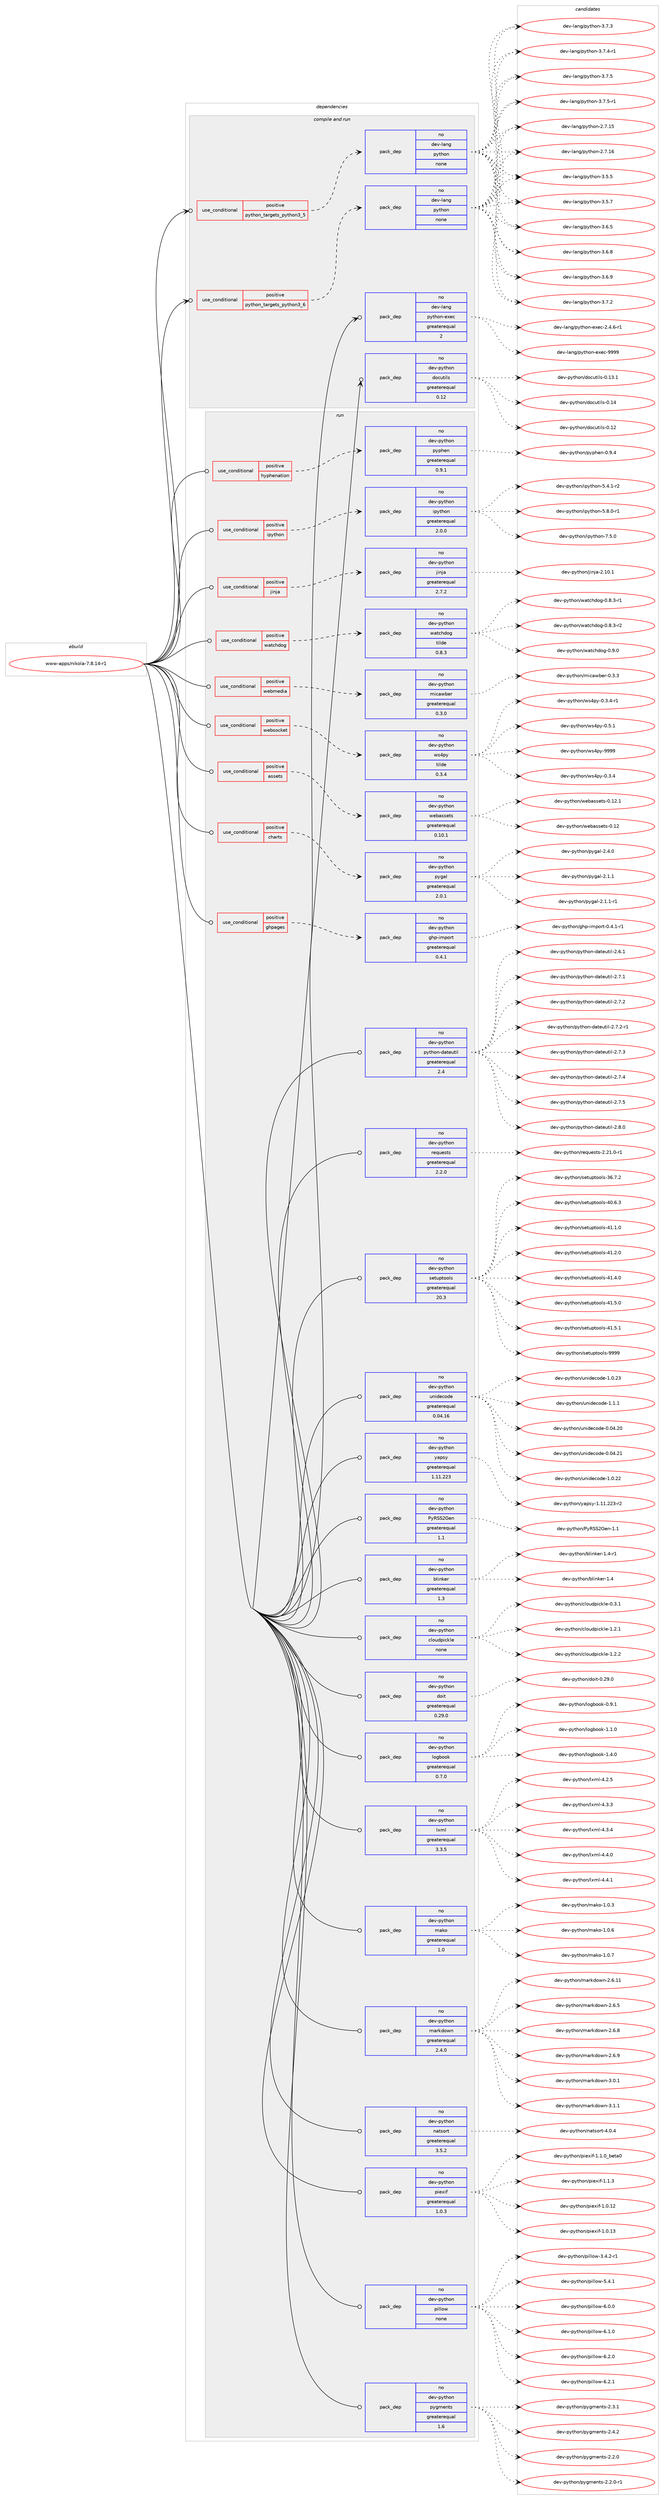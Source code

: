 digraph prolog {

# *************
# Graph options
# *************

newrank=true;
concentrate=true;
compound=true;
graph [rankdir=LR,fontname=Helvetica,fontsize=10,ranksep=1.5];#, ranksep=2.5, nodesep=0.2];
edge  [arrowhead=vee];
node  [fontname=Helvetica,fontsize=10];

# **********
# The ebuild
# **********

subgraph cluster_leftcol {
color=gray;
rank=same;
label=<<i>ebuild</i>>;
id [label="www-apps/nikola-7.8.14-r1", color=red, width=4, href="../www-apps/nikola-7.8.14-r1.svg"];
}

# ****************
# The dependencies
# ****************

subgraph cluster_midcol {
color=gray;
label=<<i>dependencies</i>>;
subgraph cluster_compile {
fillcolor="#eeeeee";
style=filled;
label=<<i>compile</i>>;
}
subgraph cluster_compileandrun {
fillcolor="#eeeeee";
style=filled;
label=<<i>compile and run</i>>;
subgraph cond217008 {
dependency905283 [label=<<TABLE BORDER="0" CELLBORDER="1" CELLSPACING="0" CELLPADDING="4"><TR><TD ROWSPAN="3" CELLPADDING="10">use_conditional</TD></TR><TR><TD>positive</TD></TR><TR><TD>python_targets_python3_5</TD></TR></TABLE>>, shape=none, color=red];
subgraph pack671981 {
dependency905284 [label=<<TABLE BORDER="0" CELLBORDER="1" CELLSPACING="0" CELLPADDING="4" WIDTH="220"><TR><TD ROWSPAN="6" CELLPADDING="30">pack_dep</TD></TR><TR><TD WIDTH="110">no</TD></TR><TR><TD>dev-lang</TD></TR><TR><TD>python</TD></TR><TR><TD>none</TD></TR><TR><TD></TD></TR></TABLE>>, shape=none, color=blue];
}
dependency905283:e -> dependency905284:w [weight=20,style="dashed",arrowhead="vee"];
}
id:e -> dependency905283:w [weight=20,style="solid",arrowhead="odotvee"];
subgraph cond217009 {
dependency905285 [label=<<TABLE BORDER="0" CELLBORDER="1" CELLSPACING="0" CELLPADDING="4"><TR><TD ROWSPAN="3" CELLPADDING="10">use_conditional</TD></TR><TR><TD>positive</TD></TR><TR><TD>python_targets_python3_6</TD></TR></TABLE>>, shape=none, color=red];
subgraph pack671982 {
dependency905286 [label=<<TABLE BORDER="0" CELLBORDER="1" CELLSPACING="0" CELLPADDING="4" WIDTH="220"><TR><TD ROWSPAN="6" CELLPADDING="30">pack_dep</TD></TR><TR><TD WIDTH="110">no</TD></TR><TR><TD>dev-lang</TD></TR><TR><TD>python</TD></TR><TR><TD>none</TD></TR><TR><TD></TD></TR></TABLE>>, shape=none, color=blue];
}
dependency905285:e -> dependency905286:w [weight=20,style="dashed",arrowhead="vee"];
}
id:e -> dependency905285:w [weight=20,style="solid",arrowhead="odotvee"];
subgraph pack671983 {
dependency905287 [label=<<TABLE BORDER="0" CELLBORDER="1" CELLSPACING="0" CELLPADDING="4" WIDTH="220"><TR><TD ROWSPAN="6" CELLPADDING="30">pack_dep</TD></TR><TR><TD WIDTH="110">no</TD></TR><TR><TD>dev-lang</TD></TR><TR><TD>python-exec</TD></TR><TR><TD>greaterequal</TD></TR><TR><TD>2</TD></TR></TABLE>>, shape=none, color=blue];
}
id:e -> dependency905287:w [weight=20,style="solid",arrowhead="odotvee"];
subgraph pack671984 {
dependency905288 [label=<<TABLE BORDER="0" CELLBORDER="1" CELLSPACING="0" CELLPADDING="4" WIDTH="220"><TR><TD ROWSPAN="6" CELLPADDING="30">pack_dep</TD></TR><TR><TD WIDTH="110">no</TD></TR><TR><TD>dev-python</TD></TR><TR><TD>docutils</TD></TR><TR><TD>greaterequal</TD></TR><TR><TD>0.12</TD></TR></TABLE>>, shape=none, color=blue];
}
id:e -> dependency905288:w [weight=20,style="solid",arrowhead="odotvee"];
}
subgraph cluster_run {
fillcolor="#eeeeee";
style=filled;
label=<<i>run</i>>;
subgraph cond217010 {
dependency905289 [label=<<TABLE BORDER="0" CELLBORDER="1" CELLSPACING="0" CELLPADDING="4"><TR><TD ROWSPAN="3" CELLPADDING="10">use_conditional</TD></TR><TR><TD>positive</TD></TR><TR><TD>assets</TD></TR></TABLE>>, shape=none, color=red];
subgraph pack671985 {
dependency905290 [label=<<TABLE BORDER="0" CELLBORDER="1" CELLSPACING="0" CELLPADDING="4" WIDTH="220"><TR><TD ROWSPAN="6" CELLPADDING="30">pack_dep</TD></TR><TR><TD WIDTH="110">no</TD></TR><TR><TD>dev-python</TD></TR><TR><TD>webassets</TD></TR><TR><TD>greaterequal</TD></TR><TR><TD>0.10.1</TD></TR></TABLE>>, shape=none, color=blue];
}
dependency905289:e -> dependency905290:w [weight=20,style="dashed",arrowhead="vee"];
}
id:e -> dependency905289:w [weight=20,style="solid",arrowhead="odot"];
subgraph cond217011 {
dependency905291 [label=<<TABLE BORDER="0" CELLBORDER="1" CELLSPACING="0" CELLPADDING="4"><TR><TD ROWSPAN="3" CELLPADDING="10">use_conditional</TD></TR><TR><TD>positive</TD></TR><TR><TD>charts</TD></TR></TABLE>>, shape=none, color=red];
subgraph pack671986 {
dependency905292 [label=<<TABLE BORDER="0" CELLBORDER="1" CELLSPACING="0" CELLPADDING="4" WIDTH="220"><TR><TD ROWSPAN="6" CELLPADDING="30">pack_dep</TD></TR><TR><TD WIDTH="110">no</TD></TR><TR><TD>dev-python</TD></TR><TR><TD>pygal</TD></TR><TR><TD>greaterequal</TD></TR><TR><TD>2.0.1</TD></TR></TABLE>>, shape=none, color=blue];
}
dependency905291:e -> dependency905292:w [weight=20,style="dashed",arrowhead="vee"];
}
id:e -> dependency905291:w [weight=20,style="solid",arrowhead="odot"];
subgraph cond217012 {
dependency905293 [label=<<TABLE BORDER="0" CELLBORDER="1" CELLSPACING="0" CELLPADDING="4"><TR><TD ROWSPAN="3" CELLPADDING="10">use_conditional</TD></TR><TR><TD>positive</TD></TR><TR><TD>ghpages</TD></TR></TABLE>>, shape=none, color=red];
subgraph pack671987 {
dependency905294 [label=<<TABLE BORDER="0" CELLBORDER="1" CELLSPACING="0" CELLPADDING="4" WIDTH="220"><TR><TD ROWSPAN="6" CELLPADDING="30">pack_dep</TD></TR><TR><TD WIDTH="110">no</TD></TR><TR><TD>dev-python</TD></TR><TR><TD>ghp-import</TD></TR><TR><TD>greaterequal</TD></TR><TR><TD>0.4.1</TD></TR></TABLE>>, shape=none, color=blue];
}
dependency905293:e -> dependency905294:w [weight=20,style="dashed",arrowhead="vee"];
}
id:e -> dependency905293:w [weight=20,style="solid",arrowhead="odot"];
subgraph cond217013 {
dependency905295 [label=<<TABLE BORDER="0" CELLBORDER="1" CELLSPACING="0" CELLPADDING="4"><TR><TD ROWSPAN="3" CELLPADDING="10">use_conditional</TD></TR><TR><TD>positive</TD></TR><TR><TD>hyphenation</TD></TR></TABLE>>, shape=none, color=red];
subgraph pack671988 {
dependency905296 [label=<<TABLE BORDER="0" CELLBORDER="1" CELLSPACING="0" CELLPADDING="4" WIDTH="220"><TR><TD ROWSPAN="6" CELLPADDING="30">pack_dep</TD></TR><TR><TD WIDTH="110">no</TD></TR><TR><TD>dev-python</TD></TR><TR><TD>pyphen</TD></TR><TR><TD>greaterequal</TD></TR><TR><TD>0.9.1</TD></TR></TABLE>>, shape=none, color=blue];
}
dependency905295:e -> dependency905296:w [weight=20,style="dashed",arrowhead="vee"];
}
id:e -> dependency905295:w [weight=20,style="solid",arrowhead="odot"];
subgraph cond217014 {
dependency905297 [label=<<TABLE BORDER="0" CELLBORDER="1" CELLSPACING="0" CELLPADDING="4"><TR><TD ROWSPAN="3" CELLPADDING="10">use_conditional</TD></TR><TR><TD>positive</TD></TR><TR><TD>ipython</TD></TR></TABLE>>, shape=none, color=red];
subgraph pack671989 {
dependency905298 [label=<<TABLE BORDER="0" CELLBORDER="1" CELLSPACING="0" CELLPADDING="4" WIDTH="220"><TR><TD ROWSPAN="6" CELLPADDING="30">pack_dep</TD></TR><TR><TD WIDTH="110">no</TD></TR><TR><TD>dev-python</TD></TR><TR><TD>ipython</TD></TR><TR><TD>greaterequal</TD></TR><TR><TD>2.0.0</TD></TR></TABLE>>, shape=none, color=blue];
}
dependency905297:e -> dependency905298:w [weight=20,style="dashed",arrowhead="vee"];
}
id:e -> dependency905297:w [weight=20,style="solid",arrowhead="odot"];
subgraph cond217015 {
dependency905299 [label=<<TABLE BORDER="0" CELLBORDER="1" CELLSPACING="0" CELLPADDING="4"><TR><TD ROWSPAN="3" CELLPADDING="10">use_conditional</TD></TR><TR><TD>positive</TD></TR><TR><TD>jinja</TD></TR></TABLE>>, shape=none, color=red];
subgraph pack671990 {
dependency905300 [label=<<TABLE BORDER="0" CELLBORDER="1" CELLSPACING="0" CELLPADDING="4" WIDTH="220"><TR><TD ROWSPAN="6" CELLPADDING="30">pack_dep</TD></TR><TR><TD WIDTH="110">no</TD></TR><TR><TD>dev-python</TD></TR><TR><TD>jinja</TD></TR><TR><TD>greaterequal</TD></TR><TR><TD>2.7.2</TD></TR></TABLE>>, shape=none, color=blue];
}
dependency905299:e -> dependency905300:w [weight=20,style="dashed",arrowhead="vee"];
}
id:e -> dependency905299:w [weight=20,style="solid",arrowhead="odot"];
subgraph cond217016 {
dependency905301 [label=<<TABLE BORDER="0" CELLBORDER="1" CELLSPACING="0" CELLPADDING="4"><TR><TD ROWSPAN="3" CELLPADDING="10">use_conditional</TD></TR><TR><TD>positive</TD></TR><TR><TD>watchdog</TD></TR></TABLE>>, shape=none, color=red];
subgraph pack671991 {
dependency905302 [label=<<TABLE BORDER="0" CELLBORDER="1" CELLSPACING="0" CELLPADDING="4" WIDTH="220"><TR><TD ROWSPAN="6" CELLPADDING="30">pack_dep</TD></TR><TR><TD WIDTH="110">no</TD></TR><TR><TD>dev-python</TD></TR><TR><TD>watchdog</TD></TR><TR><TD>tilde</TD></TR><TR><TD>0.8.3</TD></TR></TABLE>>, shape=none, color=blue];
}
dependency905301:e -> dependency905302:w [weight=20,style="dashed",arrowhead="vee"];
}
id:e -> dependency905301:w [weight=20,style="solid",arrowhead="odot"];
subgraph cond217017 {
dependency905303 [label=<<TABLE BORDER="0" CELLBORDER="1" CELLSPACING="0" CELLPADDING="4"><TR><TD ROWSPAN="3" CELLPADDING="10">use_conditional</TD></TR><TR><TD>positive</TD></TR><TR><TD>webmedia</TD></TR></TABLE>>, shape=none, color=red];
subgraph pack671992 {
dependency905304 [label=<<TABLE BORDER="0" CELLBORDER="1" CELLSPACING="0" CELLPADDING="4" WIDTH="220"><TR><TD ROWSPAN="6" CELLPADDING="30">pack_dep</TD></TR><TR><TD WIDTH="110">no</TD></TR><TR><TD>dev-python</TD></TR><TR><TD>micawber</TD></TR><TR><TD>greaterequal</TD></TR><TR><TD>0.3.0</TD></TR></TABLE>>, shape=none, color=blue];
}
dependency905303:e -> dependency905304:w [weight=20,style="dashed",arrowhead="vee"];
}
id:e -> dependency905303:w [weight=20,style="solid",arrowhead="odot"];
subgraph cond217018 {
dependency905305 [label=<<TABLE BORDER="0" CELLBORDER="1" CELLSPACING="0" CELLPADDING="4"><TR><TD ROWSPAN="3" CELLPADDING="10">use_conditional</TD></TR><TR><TD>positive</TD></TR><TR><TD>websocket</TD></TR></TABLE>>, shape=none, color=red];
subgraph pack671993 {
dependency905306 [label=<<TABLE BORDER="0" CELLBORDER="1" CELLSPACING="0" CELLPADDING="4" WIDTH="220"><TR><TD ROWSPAN="6" CELLPADDING="30">pack_dep</TD></TR><TR><TD WIDTH="110">no</TD></TR><TR><TD>dev-python</TD></TR><TR><TD>ws4py</TD></TR><TR><TD>tilde</TD></TR><TR><TD>0.3.4</TD></TR></TABLE>>, shape=none, color=blue];
}
dependency905305:e -> dependency905306:w [weight=20,style="dashed",arrowhead="vee"];
}
id:e -> dependency905305:w [weight=20,style="solid",arrowhead="odot"];
subgraph pack671994 {
dependency905307 [label=<<TABLE BORDER="0" CELLBORDER="1" CELLSPACING="0" CELLPADDING="4" WIDTH="220"><TR><TD ROWSPAN="6" CELLPADDING="30">pack_dep</TD></TR><TR><TD WIDTH="110">no</TD></TR><TR><TD>dev-python</TD></TR><TR><TD>PyRSS2Gen</TD></TR><TR><TD>greaterequal</TD></TR><TR><TD>1.1</TD></TR></TABLE>>, shape=none, color=blue];
}
id:e -> dependency905307:w [weight=20,style="solid",arrowhead="odot"];
subgraph pack671995 {
dependency905308 [label=<<TABLE BORDER="0" CELLBORDER="1" CELLSPACING="0" CELLPADDING="4" WIDTH="220"><TR><TD ROWSPAN="6" CELLPADDING="30">pack_dep</TD></TR><TR><TD WIDTH="110">no</TD></TR><TR><TD>dev-python</TD></TR><TR><TD>blinker</TD></TR><TR><TD>greaterequal</TD></TR><TR><TD>1.3</TD></TR></TABLE>>, shape=none, color=blue];
}
id:e -> dependency905308:w [weight=20,style="solid",arrowhead="odot"];
subgraph pack671996 {
dependency905309 [label=<<TABLE BORDER="0" CELLBORDER="1" CELLSPACING="0" CELLPADDING="4" WIDTH="220"><TR><TD ROWSPAN="6" CELLPADDING="30">pack_dep</TD></TR><TR><TD WIDTH="110">no</TD></TR><TR><TD>dev-python</TD></TR><TR><TD>cloudpickle</TD></TR><TR><TD>none</TD></TR><TR><TD></TD></TR></TABLE>>, shape=none, color=blue];
}
id:e -> dependency905309:w [weight=20,style="solid",arrowhead="odot"];
subgraph pack671997 {
dependency905310 [label=<<TABLE BORDER="0" CELLBORDER="1" CELLSPACING="0" CELLPADDING="4" WIDTH="220"><TR><TD ROWSPAN="6" CELLPADDING="30">pack_dep</TD></TR><TR><TD WIDTH="110">no</TD></TR><TR><TD>dev-python</TD></TR><TR><TD>doit</TD></TR><TR><TD>greaterequal</TD></TR><TR><TD>0.29.0</TD></TR></TABLE>>, shape=none, color=blue];
}
id:e -> dependency905310:w [weight=20,style="solid",arrowhead="odot"];
subgraph pack671998 {
dependency905311 [label=<<TABLE BORDER="0" CELLBORDER="1" CELLSPACING="0" CELLPADDING="4" WIDTH="220"><TR><TD ROWSPAN="6" CELLPADDING="30">pack_dep</TD></TR><TR><TD WIDTH="110">no</TD></TR><TR><TD>dev-python</TD></TR><TR><TD>logbook</TD></TR><TR><TD>greaterequal</TD></TR><TR><TD>0.7.0</TD></TR></TABLE>>, shape=none, color=blue];
}
id:e -> dependency905311:w [weight=20,style="solid",arrowhead="odot"];
subgraph pack671999 {
dependency905312 [label=<<TABLE BORDER="0" CELLBORDER="1" CELLSPACING="0" CELLPADDING="4" WIDTH="220"><TR><TD ROWSPAN="6" CELLPADDING="30">pack_dep</TD></TR><TR><TD WIDTH="110">no</TD></TR><TR><TD>dev-python</TD></TR><TR><TD>lxml</TD></TR><TR><TD>greaterequal</TD></TR><TR><TD>3.3.5</TD></TR></TABLE>>, shape=none, color=blue];
}
id:e -> dependency905312:w [weight=20,style="solid",arrowhead="odot"];
subgraph pack672000 {
dependency905313 [label=<<TABLE BORDER="0" CELLBORDER="1" CELLSPACING="0" CELLPADDING="4" WIDTH="220"><TR><TD ROWSPAN="6" CELLPADDING="30">pack_dep</TD></TR><TR><TD WIDTH="110">no</TD></TR><TR><TD>dev-python</TD></TR><TR><TD>mako</TD></TR><TR><TD>greaterequal</TD></TR><TR><TD>1.0</TD></TR></TABLE>>, shape=none, color=blue];
}
id:e -> dependency905313:w [weight=20,style="solid",arrowhead="odot"];
subgraph pack672001 {
dependency905314 [label=<<TABLE BORDER="0" CELLBORDER="1" CELLSPACING="0" CELLPADDING="4" WIDTH="220"><TR><TD ROWSPAN="6" CELLPADDING="30">pack_dep</TD></TR><TR><TD WIDTH="110">no</TD></TR><TR><TD>dev-python</TD></TR><TR><TD>markdown</TD></TR><TR><TD>greaterequal</TD></TR><TR><TD>2.4.0</TD></TR></TABLE>>, shape=none, color=blue];
}
id:e -> dependency905314:w [weight=20,style="solid",arrowhead="odot"];
subgraph pack672002 {
dependency905315 [label=<<TABLE BORDER="0" CELLBORDER="1" CELLSPACING="0" CELLPADDING="4" WIDTH="220"><TR><TD ROWSPAN="6" CELLPADDING="30">pack_dep</TD></TR><TR><TD WIDTH="110">no</TD></TR><TR><TD>dev-python</TD></TR><TR><TD>natsort</TD></TR><TR><TD>greaterequal</TD></TR><TR><TD>3.5.2</TD></TR></TABLE>>, shape=none, color=blue];
}
id:e -> dependency905315:w [weight=20,style="solid",arrowhead="odot"];
subgraph pack672003 {
dependency905316 [label=<<TABLE BORDER="0" CELLBORDER="1" CELLSPACING="0" CELLPADDING="4" WIDTH="220"><TR><TD ROWSPAN="6" CELLPADDING="30">pack_dep</TD></TR><TR><TD WIDTH="110">no</TD></TR><TR><TD>dev-python</TD></TR><TR><TD>piexif</TD></TR><TR><TD>greaterequal</TD></TR><TR><TD>1.0.3</TD></TR></TABLE>>, shape=none, color=blue];
}
id:e -> dependency905316:w [weight=20,style="solid",arrowhead="odot"];
subgraph pack672004 {
dependency905317 [label=<<TABLE BORDER="0" CELLBORDER="1" CELLSPACING="0" CELLPADDING="4" WIDTH="220"><TR><TD ROWSPAN="6" CELLPADDING="30">pack_dep</TD></TR><TR><TD WIDTH="110">no</TD></TR><TR><TD>dev-python</TD></TR><TR><TD>pillow</TD></TR><TR><TD>none</TD></TR><TR><TD></TD></TR></TABLE>>, shape=none, color=blue];
}
id:e -> dependency905317:w [weight=20,style="solid",arrowhead="odot"];
subgraph pack672005 {
dependency905318 [label=<<TABLE BORDER="0" CELLBORDER="1" CELLSPACING="0" CELLPADDING="4" WIDTH="220"><TR><TD ROWSPAN="6" CELLPADDING="30">pack_dep</TD></TR><TR><TD WIDTH="110">no</TD></TR><TR><TD>dev-python</TD></TR><TR><TD>pygments</TD></TR><TR><TD>greaterequal</TD></TR><TR><TD>1.6</TD></TR></TABLE>>, shape=none, color=blue];
}
id:e -> dependency905318:w [weight=20,style="solid",arrowhead="odot"];
subgraph pack672006 {
dependency905319 [label=<<TABLE BORDER="0" CELLBORDER="1" CELLSPACING="0" CELLPADDING="4" WIDTH="220"><TR><TD ROWSPAN="6" CELLPADDING="30">pack_dep</TD></TR><TR><TD WIDTH="110">no</TD></TR><TR><TD>dev-python</TD></TR><TR><TD>python-dateutil</TD></TR><TR><TD>greaterequal</TD></TR><TR><TD>2.4</TD></TR></TABLE>>, shape=none, color=blue];
}
id:e -> dependency905319:w [weight=20,style="solid",arrowhead="odot"];
subgraph pack672007 {
dependency905320 [label=<<TABLE BORDER="0" CELLBORDER="1" CELLSPACING="0" CELLPADDING="4" WIDTH="220"><TR><TD ROWSPAN="6" CELLPADDING="30">pack_dep</TD></TR><TR><TD WIDTH="110">no</TD></TR><TR><TD>dev-python</TD></TR><TR><TD>requests</TD></TR><TR><TD>greaterequal</TD></TR><TR><TD>2.2.0</TD></TR></TABLE>>, shape=none, color=blue];
}
id:e -> dependency905320:w [weight=20,style="solid",arrowhead="odot"];
subgraph pack672008 {
dependency905321 [label=<<TABLE BORDER="0" CELLBORDER="1" CELLSPACING="0" CELLPADDING="4" WIDTH="220"><TR><TD ROWSPAN="6" CELLPADDING="30">pack_dep</TD></TR><TR><TD WIDTH="110">no</TD></TR><TR><TD>dev-python</TD></TR><TR><TD>setuptools</TD></TR><TR><TD>greaterequal</TD></TR><TR><TD>20.3</TD></TR></TABLE>>, shape=none, color=blue];
}
id:e -> dependency905321:w [weight=20,style="solid",arrowhead="odot"];
subgraph pack672009 {
dependency905322 [label=<<TABLE BORDER="0" CELLBORDER="1" CELLSPACING="0" CELLPADDING="4" WIDTH="220"><TR><TD ROWSPAN="6" CELLPADDING="30">pack_dep</TD></TR><TR><TD WIDTH="110">no</TD></TR><TR><TD>dev-python</TD></TR><TR><TD>unidecode</TD></TR><TR><TD>greaterequal</TD></TR><TR><TD>0.04.16</TD></TR></TABLE>>, shape=none, color=blue];
}
id:e -> dependency905322:w [weight=20,style="solid",arrowhead="odot"];
subgraph pack672010 {
dependency905323 [label=<<TABLE BORDER="0" CELLBORDER="1" CELLSPACING="0" CELLPADDING="4" WIDTH="220"><TR><TD ROWSPAN="6" CELLPADDING="30">pack_dep</TD></TR><TR><TD WIDTH="110">no</TD></TR><TR><TD>dev-python</TD></TR><TR><TD>yapsy</TD></TR><TR><TD>greaterequal</TD></TR><TR><TD>1.11.223</TD></TR></TABLE>>, shape=none, color=blue];
}
id:e -> dependency905323:w [weight=20,style="solid",arrowhead="odot"];
}
}

# **************
# The candidates
# **************

subgraph cluster_choices {
rank=same;
color=gray;
label=<<i>candidates</i>>;

subgraph choice671981 {
color=black;
nodesep=1;
choice10010111845108971101034711212111610411111045504655464953 [label="dev-lang/python-2.7.15", color=red, width=4,href="../dev-lang/python-2.7.15.svg"];
choice10010111845108971101034711212111610411111045504655464954 [label="dev-lang/python-2.7.16", color=red, width=4,href="../dev-lang/python-2.7.16.svg"];
choice100101118451089711010347112121116104111110455146534653 [label="dev-lang/python-3.5.5", color=red, width=4,href="../dev-lang/python-3.5.5.svg"];
choice100101118451089711010347112121116104111110455146534655 [label="dev-lang/python-3.5.7", color=red, width=4,href="../dev-lang/python-3.5.7.svg"];
choice100101118451089711010347112121116104111110455146544653 [label="dev-lang/python-3.6.5", color=red, width=4,href="../dev-lang/python-3.6.5.svg"];
choice100101118451089711010347112121116104111110455146544656 [label="dev-lang/python-3.6.8", color=red, width=4,href="../dev-lang/python-3.6.8.svg"];
choice100101118451089711010347112121116104111110455146544657 [label="dev-lang/python-3.6.9", color=red, width=4,href="../dev-lang/python-3.6.9.svg"];
choice100101118451089711010347112121116104111110455146554650 [label="dev-lang/python-3.7.2", color=red, width=4,href="../dev-lang/python-3.7.2.svg"];
choice100101118451089711010347112121116104111110455146554651 [label="dev-lang/python-3.7.3", color=red, width=4,href="../dev-lang/python-3.7.3.svg"];
choice1001011184510897110103471121211161041111104551465546524511449 [label="dev-lang/python-3.7.4-r1", color=red, width=4,href="../dev-lang/python-3.7.4-r1.svg"];
choice100101118451089711010347112121116104111110455146554653 [label="dev-lang/python-3.7.5", color=red, width=4,href="../dev-lang/python-3.7.5.svg"];
choice1001011184510897110103471121211161041111104551465546534511449 [label="dev-lang/python-3.7.5-r1", color=red, width=4,href="../dev-lang/python-3.7.5-r1.svg"];
dependency905284:e -> choice10010111845108971101034711212111610411111045504655464953:w [style=dotted,weight="100"];
dependency905284:e -> choice10010111845108971101034711212111610411111045504655464954:w [style=dotted,weight="100"];
dependency905284:e -> choice100101118451089711010347112121116104111110455146534653:w [style=dotted,weight="100"];
dependency905284:e -> choice100101118451089711010347112121116104111110455146534655:w [style=dotted,weight="100"];
dependency905284:e -> choice100101118451089711010347112121116104111110455146544653:w [style=dotted,weight="100"];
dependency905284:e -> choice100101118451089711010347112121116104111110455146544656:w [style=dotted,weight="100"];
dependency905284:e -> choice100101118451089711010347112121116104111110455146544657:w [style=dotted,weight="100"];
dependency905284:e -> choice100101118451089711010347112121116104111110455146554650:w [style=dotted,weight="100"];
dependency905284:e -> choice100101118451089711010347112121116104111110455146554651:w [style=dotted,weight="100"];
dependency905284:e -> choice1001011184510897110103471121211161041111104551465546524511449:w [style=dotted,weight="100"];
dependency905284:e -> choice100101118451089711010347112121116104111110455146554653:w [style=dotted,weight="100"];
dependency905284:e -> choice1001011184510897110103471121211161041111104551465546534511449:w [style=dotted,weight="100"];
}
subgraph choice671982 {
color=black;
nodesep=1;
choice10010111845108971101034711212111610411111045504655464953 [label="dev-lang/python-2.7.15", color=red, width=4,href="../dev-lang/python-2.7.15.svg"];
choice10010111845108971101034711212111610411111045504655464954 [label="dev-lang/python-2.7.16", color=red, width=4,href="../dev-lang/python-2.7.16.svg"];
choice100101118451089711010347112121116104111110455146534653 [label="dev-lang/python-3.5.5", color=red, width=4,href="../dev-lang/python-3.5.5.svg"];
choice100101118451089711010347112121116104111110455146534655 [label="dev-lang/python-3.5.7", color=red, width=4,href="../dev-lang/python-3.5.7.svg"];
choice100101118451089711010347112121116104111110455146544653 [label="dev-lang/python-3.6.5", color=red, width=4,href="../dev-lang/python-3.6.5.svg"];
choice100101118451089711010347112121116104111110455146544656 [label="dev-lang/python-3.6.8", color=red, width=4,href="../dev-lang/python-3.6.8.svg"];
choice100101118451089711010347112121116104111110455146544657 [label="dev-lang/python-3.6.9", color=red, width=4,href="../dev-lang/python-3.6.9.svg"];
choice100101118451089711010347112121116104111110455146554650 [label="dev-lang/python-3.7.2", color=red, width=4,href="../dev-lang/python-3.7.2.svg"];
choice100101118451089711010347112121116104111110455146554651 [label="dev-lang/python-3.7.3", color=red, width=4,href="../dev-lang/python-3.7.3.svg"];
choice1001011184510897110103471121211161041111104551465546524511449 [label="dev-lang/python-3.7.4-r1", color=red, width=4,href="../dev-lang/python-3.7.4-r1.svg"];
choice100101118451089711010347112121116104111110455146554653 [label="dev-lang/python-3.7.5", color=red, width=4,href="../dev-lang/python-3.7.5.svg"];
choice1001011184510897110103471121211161041111104551465546534511449 [label="dev-lang/python-3.7.5-r1", color=red, width=4,href="../dev-lang/python-3.7.5-r1.svg"];
dependency905286:e -> choice10010111845108971101034711212111610411111045504655464953:w [style=dotted,weight="100"];
dependency905286:e -> choice10010111845108971101034711212111610411111045504655464954:w [style=dotted,weight="100"];
dependency905286:e -> choice100101118451089711010347112121116104111110455146534653:w [style=dotted,weight="100"];
dependency905286:e -> choice100101118451089711010347112121116104111110455146534655:w [style=dotted,weight="100"];
dependency905286:e -> choice100101118451089711010347112121116104111110455146544653:w [style=dotted,weight="100"];
dependency905286:e -> choice100101118451089711010347112121116104111110455146544656:w [style=dotted,weight="100"];
dependency905286:e -> choice100101118451089711010347112121116104111110455146544657:w [style=dotted,weight="100"];
dependency905286:e -> choice100101118451089711010347112121116104111110455146554650:w [style=dotted,weight="100"];
dependency905286:e -> choice100101118451089711010347112121116104111110455146554651:w [style=dotted,weight="100"];
dependency905286:e -> choice1001011184510897110103471121211161041111104551465546524511449:w [style=dotted,weight="100"];
dependency905286:e -> choice100101118451089711010347112121116104111110455146554653:w [style=dotted,weight="100"];
dependency905286:e -> choice1001011184510897110103471121211161041111104551465546534511449:w [style=dotted,weight="100"];
}
subgraph choice671983 {
color=black;
nodesep=1;
choice10010111845108971101034711212111610411111045101120101994550465246544511449 [label="dev-lang/python-exec-2.4.6-r1", color=red, width=4,href="../dev-lang/python-exec-2.4.6-r1.svg"];
choice10010111845108971101034711212111610411111045101120101994557575757 [label="dev-lang/python-exec-9999", color=red, width=4,href="../dev-lang/python-exec-9999.svg"];
dependency905287:e -> choice10010111845108971101034711212111610411111045101120101994550465246544511449:w [style=dotted,weight="100"];
dependency905287:e -> choice10010111845108971101034711212111610411111045101120101994557575757:w [style=dotted,weight="100"];
}
subgraph choice671984 {
color=black;
nodesep=1;
choice1001011184511212111610411111047100111991171161051081154548464950 [label="dev-python/docutils-0.12", color=red, width=4,href="../dev-python/docutils-0.12.svg"];
choice10010111845112121116104111110471001119911711610510811545484649514649 [label="dev-python/docutils-0.13.1", color=red, width=4,href="../dev-python/docutils-0.13.1.svg"];
choice1001011184511212111610411111047100111991171161051081154548464952 [label="dev-python/docutils-0.14", color=red, width=4,href="../dev-python/docutils-0.14.svg"];
dependency905288:e -> choice1001011184511212111610411111047100111991171161051081154548464950:w [style=dotted,weight="100"];
dependency905288:e -> choice10010111845112121116104111110471001119911711610510811545484649514649:w [style=dotted,weight="100"];
dependency905288:e -> choice1001011184511212111610411111047100111991171161051081154548464952:w [style=dotted,weight="100"];
}
subgraph choice671985 {
color=black;
nodesep=1;
choice100101118451121211161041111104711910198971151151011161154548464950 [label="dev-python/webassets-0.12", color=red, width=4,href="../dev-python/webassets-0.12.svg"];
choice1001011184511212111610411111047119101989711511510111611545484649504649 [label="dev-python/webassets-0.12.1", color=red, width=4,href="../dev-python/webassets-0.12.1.svg"];
dependency905290:e -> choice100101118451121211161041111104711910198971151151011161154548464950:w [style=dotted,weight="100"];
dependency905290:e -> choice1001011184511212111610411111047119101989711511510111611545484649504649:w [style=dotted,weight="100"];
}
subgraph choice671986 {
color=black;
nodesep=1;
choice100101118451121211161041111104711212110397108455046494649 [label="dev-python/pygal-2.1.1", color=red, width=4,href="../dev-python/pygal-2.1.1.svg"];
choice1001011184511212111610411111047112121103971084550464946494511449 [label="dev-python/pygal-2.1.1-r1", color=red, width=4,href="../dev-python/pygal-2.1.1-r1.svg"];
choice100101118451121211161041111104711212110397108455046524648 [label="dev-python/pygal-2.4.0", color=red, width=4,href="../dev-python/pygal-2.4.0.svg"];
dependency905292:e -> choice100101118451121211161041111104711212110397108455046494649:w [style=dotted,weight="100"];
dependency905292:e -> choice1001011184511212111610411111047112121103971084550464946494511449:w [style=dotted,weight="100"];
dependency905292:e -> choice100101118451121211161041111104711212110397108455046524648:w [style=dotted,weight="100"];
}
subgraph choice671987 {
color=black;
nodesep=1;
choice1001011184511212111610411111047103104112451051091121111141164548465246494511449 [label="dev-python/ghp-import-0.4.1-r1", color=red, width=4,href="../dev-python/ghp-import-0.4.1-r1.svg"];
dependency905294:e -> choice1001011184511212111610411111047103104112451051091121111141164548465246494511449:w [style=dotted,weight="100"];
}
subgraph choice671988 {
color=black;
nodesep=1;
choice1001011184511212111610411111047112121112104101110454846574652 [label="dev-python/pyphen-0.9.4", color=red, width=4,href="../dev-python/pyphen-0.9.4.svg"];
dependency905296:e -> choice1001011184511212111610411111047112121112104101110454846574652:w [style=dotted,weight="100"];
}
subgraph choice671989 {
color=black;
nodesep=1;
choice10010111845112121116104111110471051121211161041111104553465246494511450 [label="dev-python/ipython-5.4.1-r2", color=red, width=4,href="../dev-python/ipython-5.4.1-r2.svg"];
choice10010111845112121116104111110471051121211161041111104553465646484511449 [label="dev-python/ipython-5.8.0-r1", color=red, width=4,href="../dev-python/ipython-5.8.0-r1.svg"];
choice1001011184511212111610411111047105112121116104111110455546534648 [label="dev-python/ipython-7.5.0", color=red, width=4,href="../dev-python/ipython-7.5.0.svg"];
dependency905298:e -> choice10010111845112121116104111110471051121211161041111104553465246494511450:w [style=dotted,weight="100"];
dependency905298:e -> choice10010111845112121116104111110471051121211161041111104553465646484511449:w [style=dotted,weight="100"];
dependency905298:e -> choice1001011184511212111610411111047105112121116104111110455546534648:w [style=dotted,weight="100"];
}
subgraph choice671990 {
color=black;
nodesep=1;
choice10010111845112121116104111110471061051101069745504649484649 [label="dev-python/jinja-2.10.1", color=red, width=4,href="../dev-python/jinja-2.10.1.svg"];
dependency905300:e -> choice10010111845112121116104111110471061051101069745504649484649:w [style=dotted,weight="100"];
}
subgraph choice671991 {
color=black;
nodesep=1;
choice100101118451121211161041111104711997116991041001111034548465646514511449 [label="dev-python/watchdog-0.8.3-r1", color=red, width=4,href="../dev-python/watchdog-0.8.3-r1.svg"];
choice100101118451121211161041111104711997116991041001111034548465646514511450 [label="dev-python/watchdog-0.8.3-r2", color=red, width=4,href="../dev-python/watchdog-0.8.3-r2.svg"];
choice10010111845112121116104111110471199711699104100111103454846574648 [label="dev-python/watchdog-0.9.0", color=red, width=4,href="../dev-python/watchdog-0.9.0.svg"];
dependency905302:e -> choice100101118451121211161041111104711997116991041001111034548465646514511449:w [style=dotted,weight="100"];
dependency905302:e -> choice100101118451121211161041111104711997116991041001111034548465646514511450:w [style=dotted,weight="100"];
dependency905302:e -> choice10010111845112121116104111110471199711699104100111103454846574648:w [style=dotted,weight="100"];
}
subgraph choice671992 {
color=black;
nodesep=1;
choice1001011184511212111610411111047109105999711998101114454846514651 [label="dev-python/micawber-0.3.3", color=red, width=4,href="../dev-python/micawber-0.3.3.svg"];
dependency905304:e -> choice1001011184511212111610411111047109105999711998101114454846514651:w [style=dotted,weight="100"];
}
subgraph choice671993 {
color=black;
nodesep=1;
choice100101118451121211161041111104711911552112121454846514652 [label="dev-python/ws4py-0.3.4", color=red, width=4,href="../dev-python/ws4py-0.3.4.svg"];
choice1001011184511212111610411111047119115521121214548465146524511449 [label="dev-python/ws4py-0.3.4-r1", color=red, width=4,href="../dev-python/ws4py-0.3.4-r1.svg"];
choice100101118451121211161041111104711911552112121454846534649 [label="dev-python/ws4py-0.5.1", color=red, width=4,href="../dev-python/ws4py-0.5.1.svg"];
choice1001011184511212111610411111047119115521121214557575757 [label="dev-python/ws4py-9999", color=red, width=4,href="../dev-python/ws4py-9999.svg"];
dependency905306:e -> choice100101118451121211161041111104711911552112121454846514652:w [style=dotted,weight="100"];
dependency905306:e -> choice1001011184511212111610411111047119115521121214548465146524511449:w [style=dotted,weight="100"];
dependency905306:e -> choice100101118451121211161041111104711911552112121454846534649:w [style=dotted,weight="100"];
dependency905306:e -> choice1001011184511212111610411111047119115521121214557575757:w [style=dotted,weight="100"];
}
subgraph choice671994 {
color=black;
nodesep=1;
choice100101118451121211161041111104780121828383507110111045494649 [label="dev-python/PyRSS2Gen-1.1", color=red, width=4,href="../dev-python/PyRSS2Gen-1.1.svg"];
dependency905307:e -> choice100101118451121211161041111104780121828383507110111045494649:w [style=dotted,weight="100"];
}
subgraph choice671995 {
color=black;
nodesep=1;
choice10010111845112121116104111110479810810511010710111445494652 [label="dev-python/blinker-1.4", color=red, width=4,href="../dev-python/blinker-1.4.svg"];
choice100101118451121211161041111104798108105110107101114454946524511449 [label="dev-python/blinker-1.4-r1", color=red, width=4,href="../dev-python/blinker-1.4-r1.svg"];
dependency905308:e -> choice10010111845112121116104111110479810810511010710111445494652:w [style=dotted,weight="100"];
dependency905308:e -> choice100101118451121211161041111104798108105110107101114454946524511449:w [style=dotted,weight="100"];
}
subgraph choice671996 {
color=black;
nodesep=1;
choice10010111845112121116104111110479910811111710011210599107108101454846514649 [label="dev-python/cloudpickle-0.3.1", color=red, width=4,href="../dev-python/cloudpickle-0.3.1.svg"];
choice10010111845112121116104111110479910811111710011210599107108101454946504649 [label="dev-python/cloudpickle-1.2.1", color=red, width=4,href="../dev-python/cloudpickle-1.2.1.svg"];
choice10010111845112121116104111110479910811111710011210599107108101454946504650 [label="dev-python/cloudpickle-1.2.2", color=red, width=4,href="../dev-python/cloudpickle-1.2.2.svg"];
dependency905309:e -> choice10010111845112121116104111110479910811111710011210599107108101454846514649:w [style=dotted,weight="100"];
dependency905309:e -> choice10010111845112121116104111110479910811111710011210599107108101454946504649:w [style=dotted,weight="100"];
dependency905309:e -> choice10010111845112121116104111110479910811111710011210599107108101454946504650:w [style=dotted,weight="100"];
}
subgraph choice671997 {
color=black;
nodesep=1;
choice100101118451121211161041111104710011110511645484650574648 [label="dev-python/doit-0.29.0", color=red, width=4,href="../dev-python/doit-0.29.0.svg"];
dependency905310:e -> choice100101118451121211161041111104710011110511645484650574648:w [style=dotted,weight="100"];
}
subgraph choice671998 {
color=black;
nodesep=1;
choice100101118451121211161041111104710811110398111111107454846574649 [label="dev-python/logbook-0.9.1", color=red, width=4,href="../dev-python/logbook-0.9.1.svg"];
choice100101118451121211161041111104710811110398111111107454946494648 [label="dev-python/logbook-1.1.0", color=red, width=4,href="../dev-python/logbook-1.1.0.svg"];
choice100101118451121211161041111104710811110398111111107454946524648 [label="dev-python/logbook-1.4.0", color=red, width=4,href="../dev-python/logbook-1.4.0.svg"];
dependency905311:e -> choice100101118451121211161041111104710811110398111111107454846574649:w [style=dotted,weight="100"];
dependency905311:e -> choice100101118451121211161041111104710811110398111111107454946494648:w [style=dotted,weight="100"];
dependency905311:e -> choice100101118451121211161041111104710811110398111111107454946524648:w [style=dotted,weight="100"];
}
subgraph choice671999 {
color=black;
nodesep=1;
choice1001011184511212111610411111047108120109108455246504653 [label="dev-python/lxml-4.2.5", color=red, width=4,href="../dev-python/lxml-4.2.5.svg"];
choice1001011184511212111610411111047108120109108455246514651 [label="dev-python/lxml-4.3.3", color=red, width=4,href="../dev-python/lxml-4.3.3.svg"];
choice1001011184511212111610411111047108120109108455246514652 [label="dev-python/lxml-4.3.4", color=red, width=4,href="../dev-python/lxml-4.3.4.svg"];
choice1001011184511212111610411111047108120109108455246524648 [label="dev-python/lxml-4.4.0", color=red, width=4,href="../dev-python/lxml-4.4.0.svg"];
choice1001011184511212111610411111047108120109108455246524649 [label="dev-python/lxml-4.4.1", color=red, width=4,href="../dev-python/lxml-4.4.1.svg"];
dependency905312:e -> choice1001011184511212111610411111047108120109108455246504653:w [style=dotted,weight="100"];
dependency905312:e -> choice1001011184511212111610411111047108120109108455246514651:w [style=dotted,weight="100"];
dependency905312:e -> choice1001011184511212111610411111047108120109108455246514652:w [style=dotted,weight="100"];
dependency905312:e -> choice1001011184511212111610411111047108120109108455246524648:w [style=dotted,weight="100"];
dependency905312:e -> choice1001011184511212111610411111047108120109108455246524649:w [style=dotted,weight="100"];
}
subgraph choice672000 {
color=black;
nodesep=1;
choice100101118451121211161041111104710997107111454946484651 [label="dev-python/mako-1.0.3", color=red, width=4,href="../dev-python/mako-1.0.3.svg"];
choice100101118451121211161041111104710997107111454946484654 [label="dev-python/mako-1.0.6", color=red, width=4,href="../dev-python/mako-1.0.6.svg"];
choice100101118451121211161041111104710997107111454946484655 [label="dev-python/mako-1.0.7", color=red, width=4,href="../dev-python/mako-1.0.7.svg"];
dependency905313:e -> choice100101118451121211161041111104710997107111454946484651:w [style=dotted,weight="100"];
dependency905313:e -> choice100101118451121211161041111104710997107111454946484654:w [style=dotted,weight="100"];
dependency905313:e -> choice100101118451121211161041111104710997107111454946484655:w [style=dotted,weight="100"];
}
subgraph choice672001 {
color=black;
nodesep=1;
choice10010111845112121116104111110471099711410710011111911045504654464949 [label="dev-python/markdown-2.6.11", color=red, width=4,href="../dev-python/markdown-2.6.11.svg"];
choice100101118451121211161041111104710997114107100111119110455046544653 [label="dev-python/markdown-2.6.5", color=red, width=4,href="../dev-python/markdown-2.6.5.svg"];
choice100101118451121211161041111104710997114107100111119110455046544656 [label="dev-python/markdown-2.6.8", color=red, width=4,href="../dev-python/markdown-2.6.8.svg"];
choice100101118451121211161041111104710997114107100111119110455046544657 [label="dev-python/markdown-2.6.9", color=red, width=4,href="../dev-python/markdown-2.6.9.svg"];
choice100101118451121211161041111104710997114107100111119110455146484649 [label="dev-python/markdown-3.0.1", color=red, width=4,href="../dev-python/markdown-3.0.1.svg"];
choice100101118451121211161041111104710997114107100111119110455146494649 [label="dev-python/markdown-3.1.1", color=red, width=4,href="../dev-python/markdown-3.1.1.svg"];
dependency905314:e -> choice10010111845112121116104111110471099711410710011111911045504654464949:w [style=dotted,weight="100"];
dependency905314:e -> choice100101118451121211161041111104710997114107100111119110455046544653:w [style=dotted,weight="100"];
dependency905314:e -> choice100101118451121211161041111104710997114107100111119110455046544656:w [style=dotted,weight="100"];
dependency905314:e -> choice100101118451121211161041111104710997114107100111119110455046544657:w [style=dotted,weight="100"];
dependency905314:e -> choice100101118451121211161041111104710997114107100111119110455146484649:w [style=dotted,weight="100"];
dependency905314:e -> choice100101118451121211161041111104710997114107100111119110455146494649:w [style=dotted,weight="100"];
}
subgraph choice672002 {
color=black;
nodesep=1;
choice100101118451121211161041111104711097116115111114116455246484652 [label="dev-python/natsort-4.0.4", color=red, width=4,href="../dev-python/natsort-4.0.4.svg"];
dependency905315:e -> choice100101118451121211161041111104711097116115111114116455246484652:w [style=dotted,weight="100"];
}
subgraph choice672003 {
color=black;
nodesep=1;
choice100101118451121211161041111104711210510112010510245494648464950 [label="dev-python/piexif-1.0.12", color=red, width=4,href="../dev-python/piexif-1.0.12.svg"];
choice100101118451121211161041111104711210510112010510245494648464951 [label="dev-python/piexif-1.0.13", color=red, width=4,href="../dev-python/piexif-1.0.13.svg"];
choice100101118451121211161041111104711210510112010510245494649464895981011169748 [label="dev-python/piexif-1.1.0_beta0", color=red, width=4,href="../dev-python/piexif-1.1.0_beta0.svg"];
choice1001011184511212111610411111047112105101120105102454946494651 [label="dev-python/piexif-1.1.3", color=red, width=4,href="../dev-python/piexif-1.1.3.svg"];
dependency905316:e -> choice100101118451121211161041111104711210510112010510245494648464950:w [style=dotted,weight="100"];
dependency905316:e -> choice100101118451121211161041111104711210510112010510245494648464951:w [style=dotted,weight="100"];
dependency905316:e -> choice100101118451121211161041111104711210510112010510245494649464895981011169748:w [style=dotted,weight="100"];
dependency905316:e -> choice1001011184511212111610411111047112105101120105102454946494651:w [style=dotted,weight="100"];
}
subgraph choice672004 {
color=black;
nodesep=1;
choice10010111845112121116104111110471121051081081111194551465246504511449 [label="dev-python/pillow-3.4.2-r1", color=red, width=4,href="../dev-python/pillow-3.4.2-r1.svg"];
choice1001011184511212111610411111047112105108108111119455346524649 [label="dev-python/pillow-5.4.1", color=red, width=4,href="../dev-python/pillow-5.4.1.svg"];
choice1001011184511212111610411111047112105108108111119455446484648 [label="dev-python/pillow-6.0.0", color=red, width=4,href="../dev-python/pillow-6.0.0.svg"];
choice1001011184511212111610411111047112105108108111119455446494648 [label="dev-python/pillow-6.1.0", color=red, width=4,href="../dev-python/pillow-6.1.0.svg"];
choice1001011184511212111610411111047112105108108111119455446504648 [label="dev-python/pillow-6.2.0", color=red, width=4,href="../dev-python/pillow-6.2.0.svg"];
choice1001011184511212111610411111047112105108108111119455446504649 [label="dev-python/pillow-6.2.1", color=red, width=4,href="../dev-python/pillow-6.2.1.svg"];
dependency905317:e -> choice10010111845112121116104111110471121051081081111194551465246504511449:w [style=dotted,weight="100"];
dependency905317:e -> choice1001011184511212111610411111047112105108108111119455346524649:w [style=dotted,weight="100"];
dependency905317:e -> choice1001011184511212111610411111047112105108108111119455446484648:w [style=dotted,weight="100"];
dependency905317:e -> choice1001011184511212111610411111047112105108108111119455446494648:w [style=dotted,weight="100"];
dependency905317:e -> choice1001011184511212111610411111047112105108108111119455446504648:w [style=dotted,weight="100"];
dependency905317:e -> choice1001011184511212111610411111047112105108108111119455446504649:w [style=dotted,weight="100"];
}
subgraph choice672005 {
color=black;
nodesep=1;
choice1001011184511212111610411111047112121103109101110116115455046504648 [label="dev-python/pygments-2.2.0", color=red, width=4,href="../dev-python/pygments-2.2.0.svg"];
choice10010111845112121116104111110471121211031091011101161154550465046484511449 [label="dev-python/pygments-2.2.0-r1", color=red, width=4,href="../dev-python/pygments-2.2.0-r1.svg"];
choice1001011184511212111610411111047112121103109101110116115455046514649 [label="dev-python/pygments-2.3.1", color=red, width=4,href="../dev-python/pygments-2.3.1.svg"];
choice1001011184511212111610411111047112121103109101110116115455046524650 [label="dev-python/pygments-2.4.2", color=red, width=4,href="../dev-python/pygments-2.4.2.svg"];
dependency905318:e -> choice1001011184511212111610411111047112121103109101110116115455046504648:w [style=dotted,weight="100"];
dependency905318:e -> choice10010111845112121116104111110471121211031091011101161154550465046484511449:w [style=dotted,weight="100"];
dependency905318:e -> choice1001011184511212111610411111047112121103109101110116115455046514649:w [style=dotted,weight="100"];
dependency905318:e -> choice1001011184511212111610411111047112121103109101110116115455046524650:w [style=dotted,weight="100"];
}
subgraph choice672006 {
color=black;
nodesep=1;
choice10010111845112121116104111110471121211161041111104510097116101117116105108455046544649 [label="dev-python/python-dateutil-2.6.1", color=red, width=4,href="../dev-python/python-dateutil-2.6.1.svg"];
choice10010111845112121116104111110471121211161041111104510097116101117116105108455046554649 [label="dev-python/python-dateutil-2.7.1", color=red, width=4,href="../dev-python/python-dateutil-2.7.1.svg"];
choice10010111845112121116104111110471121211161041111104510097116101117116105108455046554650 [label="dev-python/python-dateutil-2.7.2", color=red, width=4,href="../dev-python/python-dateutil-2.7.2.svg"];
choice100101118451121211161041111104711212111610411111045100971161011171161051084550465546504511449 [label="dev-python/python-dateutil-2.7.2-r1", color=red, width=4,href="../dev-python/python-dateutil-2.7.2-r1.svg"];
choice10010111845112121116104111110471121211161041111104510097116101117116105108455046554651 [label="dev-python/python-dateutil-2.7.3", color=red, width=4,href="../dev-python/python-dateutil-2.7.3.svg"];
choice10010111845112121116104111110471121211161041111104510097116101117116105108455046554652 [label="dev-python/python-dateutil-2.7.4", color=red, width=4,href="../dev-python/python-dateutil-2.7.4.svg"];
choice10010111845112121116104111110471121211161041111104510097116101117116105108455046554653 [label="dev-python/python-dateutil-2.7.5", color=red, width=4,href="../dev-python/python-dateutil-2.7.5.svg"];
choice10010111845112121116104111110471121211161041111104510097116101117116105108455046564648 [label="dev-python/python-dateutil-2.8.0", color=red, width=4,href="../dev-python/python-dateutil-2.8.0.svg"];
dependency905319:e -> choice10010111845112121116104111110471121211161041111104510097116101117116105108455046544649:w [style=dotted,weight="100"];
dependency905319:e -> choice10010111845112121116104111110471121211161041111104510097116101117116105108455046554649:w [style=dotted,weight="100"];
dependency905319:e -> choice10010111845112121116104111110471121211161041111104510097116101117116105108455046554650:w [style=dotted,weight="100"];
dependency905319:e -> choice100101118451121211161041111104711212111610411111045100971161011171161051084550465546504511449:w [style=dotted,weight="100"];
dependency905319:e -> choice10010111845112121116104111110471121211161041111104510097116101117116105108455046554651:w [style=dotted,weight="100"];
dependency905319:e -> choice10010111845112121116104111110471121211161041111104510097116101117116105108455046554652:w [style=dotted,weight="100"];
dependency905319:e -> choice10010111845112121116104111110471121211161041111104510097116101117116105108455046554653:w [style=dotted,weight="100"];
dependency905319:e -> choice10010111845112121116104111110471121211161041111104510097116101117116105108455046564648:w [style=dotted,weight="100"];
}
subgraph choice672007 {
color=black;
nodesep=1;
choice1001011184511212111610411111047114101113117101115116115455046504946484511449 [label="dev-python/requests-2.21.0-r1", color=red, width=4,href="../dev-python/requests-2.21.0-r1.svg"];
dependency905320:e -> choice1001011184511212111610411111047114101113117101115116115455046504946484511449:w [style=dotted,weight="100"];
}
subgraph choice672008 {
color=black;
nodesep=1;
choice100101118451121211161041111104711510111611711211611111110811545515446554650 [label="dev-python/setuptools-36.7.2", color=red, width=4,href="../dev-python/setuptools-36.7.2.svg"];
choice100101118451121211161041111104711510111611711211611111110811545524846544651 [label="dev-python/setuptools-40.6.3", color=red, width=4,href="../dev-python/setuptools-40.6.3.svg"];
choice100101118451121211161041111104711510111611711211611111110811545524946494648 [label="dev-python/setuptools-41.1.0", color=red, width=4,href="../dev-python/setuptools-41.1.0.svg"];
choice100101118451121211161041111104711510111611711211611111110811545524946504648 [label="dev-python/setuptools-41.2.0", color=red, width=4,href="../dev-python/setuptools-41.2.0.svg"];
choice100101118451121211161041111104711510111611711211611111110811545524946524648 [label="dev-python/setuptools-41.4.0", color=red, width=4,href="../dev-python/setuptools-41.4.0.svg"];
choice100101118451121211161041111104711510111611711211611111110811545524946534648 [label="dev-python/setuptools-41.5.0", color=red, width=4,href="../dev-python/setuptools-41.5.0.svg"];
choice100101118451121211161041111104711510111611711211611111110811545524946534649 [label="dev-python/setuptools-41.5.1", color=red, width=4,href="../dev-python/setuptools-41.5.1.svg"];
choice10010111845112121116104111110471151011161171121161111111081154557575757 [label="dev-python/setuptools-9999", color=red, width=4,href="../dev-python/setuptools-9999.svg"];
dependency905321:e -> choice100101118451121211161041111104711510111611711211611111110811545515446554650:w [style=dotted,weight="100"];
dependency905321:e -> choice100101118451121211161041111104711510111611711211611111110811545524846544651:w [style=dotted,weight="100"];
dependency905321:e -> choice100101118451121211161041111104711510111611711211611111110811545524946494648:w [style=dotted,weight="100"];
dependency905321:e -> choice100101118451121211161041111104711510111611711211611111110811545524946504648:w [style=dotted,weight="100"];
dependency905321:e -> choice100101118451121211161041111104711510111611711211611111110811545524946524648:w [style=dotted,weight="100"];
dependency905321:e -> choice100101118451121211161041111104711510111611711211611111110811545524946534648:w [style=dotted,weight="100"];
dependency905321:e -> choice100101118451121211161041111104711510111611711211611111110811545524946534649:w [style=dotted,weight="100"];
dependency905321:e -> choice10010111845112121116104111110471151011161171121161111111081154557575757:w [style=dotted,weight="100"];
}
subgraph choice672009 {
color=black;
nodesep=1;
choice1001011184511212111610411111047117110105100101991111001014548464852465048 [label="dev-python/unidecode-0.04.20", color=red, width=4,href="../dev-python/unidecode-0.04.20.svg"];
choice1001011184511212111610411111047117110105100101991111001014548464852465049 [label="dev-python/unidecode-0.04.21", color=red, width=4,href="../dev-python/unidecode-0.04.21.svg"];
choice10010111845112121116104111110471171101051001019911110010145494648465050 [label="dev-python/unidecode-1.0.22", color=red, width=4,href="../dev-python/unidecode-1.0.22.svg"];
choice10010111845112121116104111110471171101051001019911110010145494648465051 [label="dev-python/unidecode-1.0.23", color=red, width=4,href="../dev-python/unidecode-1.0.23.svg"];
choice100101118451121211161041111104711711010510010199111100101454946494649 [label="dev-python/unidecode-1.1.1", color=red, width=4,href="../dev-python/unidecode-1.1.1.svg"];
dependency905322:e -> choice1001011184511212111610411111047117110105100101991111001014548464852465048:w [style=dotted,weight="100"];
dependency905322:e -> choice1001011184511212111610411111047117110105100101991111001014548464852465049:w [style=dotted,weight="100"];
dependency905322:e -> choice10010111845112121116104111110471171101051001019911110010145494648465050:w [style=dotted,weight="100"];
dependency905322:e -> choice10010111845112121116104111110471171101051001019911110010145494648465051:w [style=dotted,weight="100"];
dependency905322:e -> choice100101118451121211161041111104711711010510010199111100101454946494649:w [style=dotted,weight="100"];
}
subgraph choice672010 {
color=black;
nodesep=1;
choice1001011184511212111610411111047121971121151214549464949465050514511450 [label="dev-python/yapsy-1.11.223-r2", color=red, width=4,href="../dev-python/yapsy-1.11.223-r2.svg"];
dependency905323:e -> choice1001011184511212111610411111047121971121151214549464949465050514511450:w [style=dotted,weight="100"];
}
}

}
